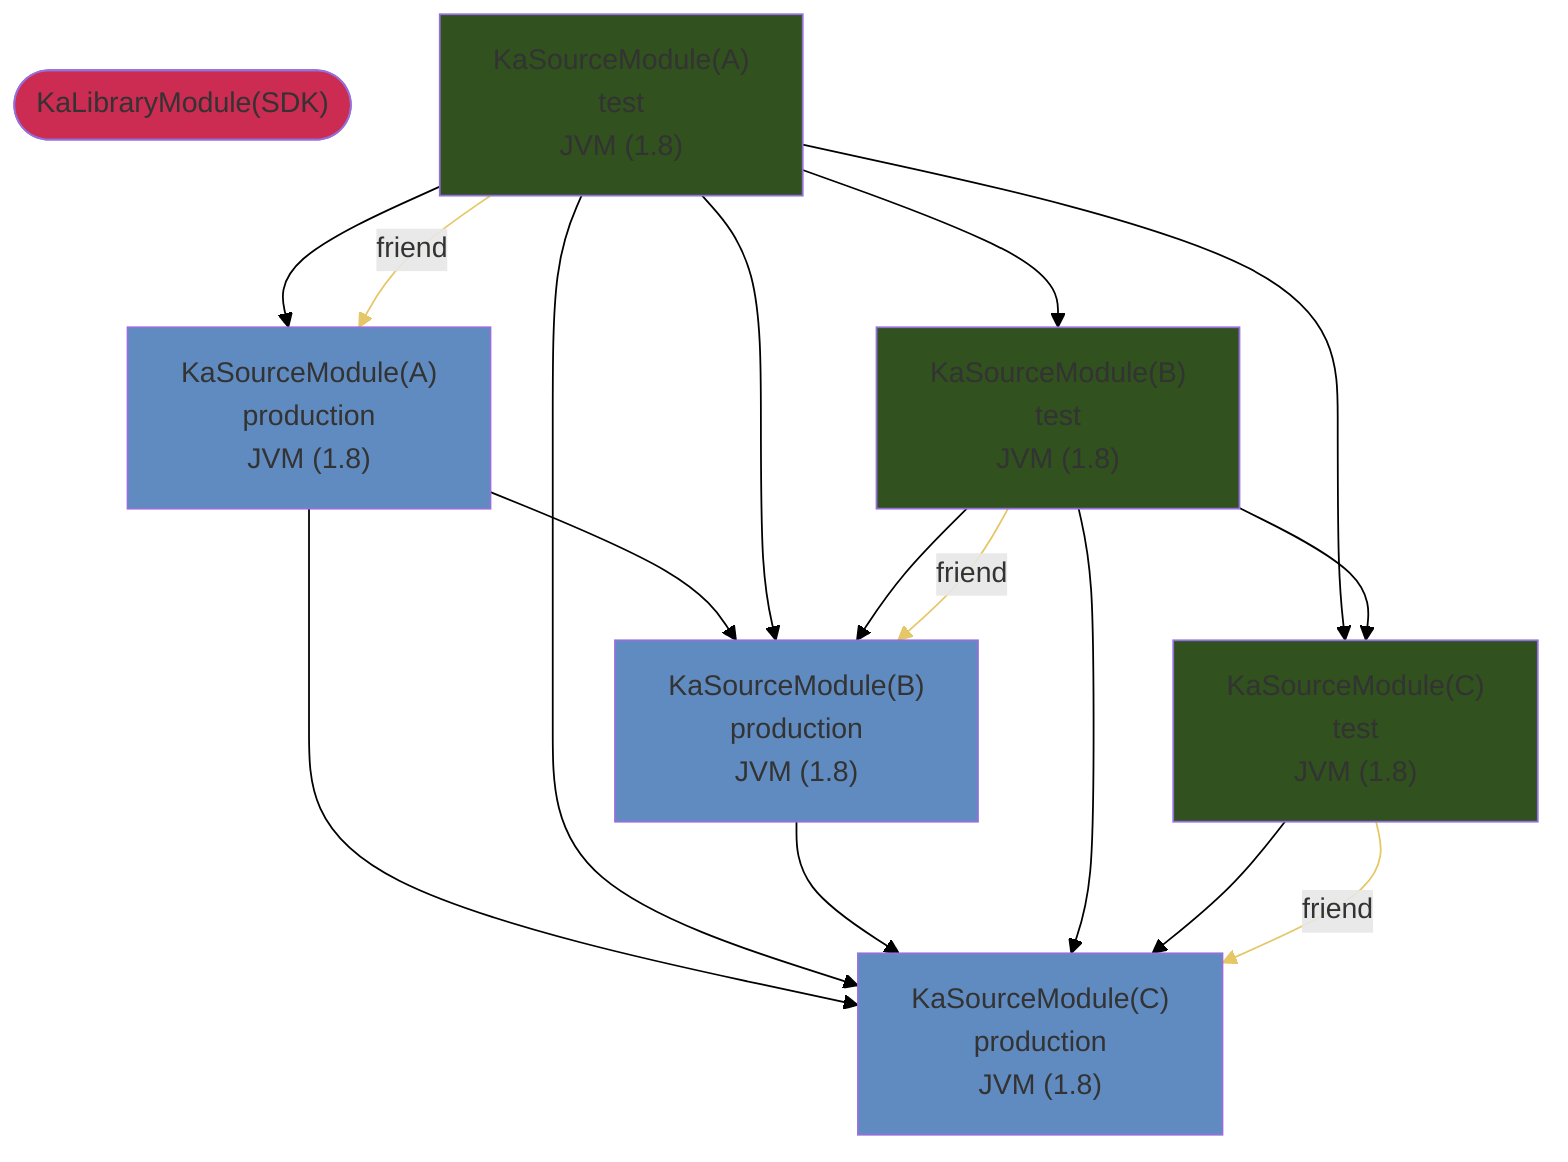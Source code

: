 graph TD
  KaLibraryModule_0(["KaLibraryModule(SDK)"])
  KaSourceModule_1["KaSourceModule(A)<br />production<br />JVM (1.8)"]
  KaSourceModule_2["KaSourceModule(A)<br />test<br />JVM (1.8)"]
  KaSourceModule_3["KaSourceModule(B)<br />production<br />JVM (1.8)"]
  KaSourceModule_4["KaSourceModule(B)<br />test<br />JVM (1.8)"]
  KaSourceModule_5["KaSourceModule(C)<br />production<br />JVM (1.8)"]
  KaSourceModule_6["KaSourceModule(C)<br />test<br />JVM (1.8)"]
  style KaLibraryModule_0 fill:#CC2B52
  style KaSourceModule_1 fill:#608BC1
  style KaSourceModule_2 fill:#31511E
  style KaSourceModule_3 fill:#608BC1
  style KaSourceModule_4 fill:#31511E
  style KaSourceModule_5 fill:#608BC1
  style KaSourceModule_6 fill:#31511E
  KaSourceModule_1 --> KaSourceModule_3
  KaSourceModule_1 --> KaSourceModule_5
  KaSourceModule_2 --> KaSourceModule_1
  KaSourceModule_2 --> KaSourceModule_3
  KaSourceModule_2 --> KaSourceModule_4
  KaSourceModule_2 --> KaSourceModule_5
  KaSourceModule_2 --> KaSourceModule_6
  KaSourceModule_3 --> KaSourceModule_5
  KaSourceModule_4 --> KaSourceModule_3
  KaSourceModule_4 --> KaSourceModule_5
  KaSourceModule_4 --> KaSourceModule_6
  KaSourceModule_6 --> KaSourceModule_5
  KaSourceModule_2 --friend--> KaSourceModule_1
  KaSourceModule_4 --friend--> KaSourceModule_3
  KaSourceModule_6 --friend--> KaSourceModule_5
  linkStyle 0 stroke:black
  linkStyle 1 stroke:black
  linkStyle 2 stroke:black
  linkStyle 3 stroke:black
  linkStyle 4 stroke:black
  linkStyle 5 stroke:black
  linkStyle 6 stroke:black
  linkStyle 7 stroke:black
  linkStyle 8 stroke:black
  linkStyle 9 stroke:black
  linkStyle 10 stroke:black
  linkStyle 11 stroke:black
  linkStyle 12 stroke:#E6C767
  linkStyle 13 stroke:#E6C767
  linkStyle 14 stroke:#E6C767